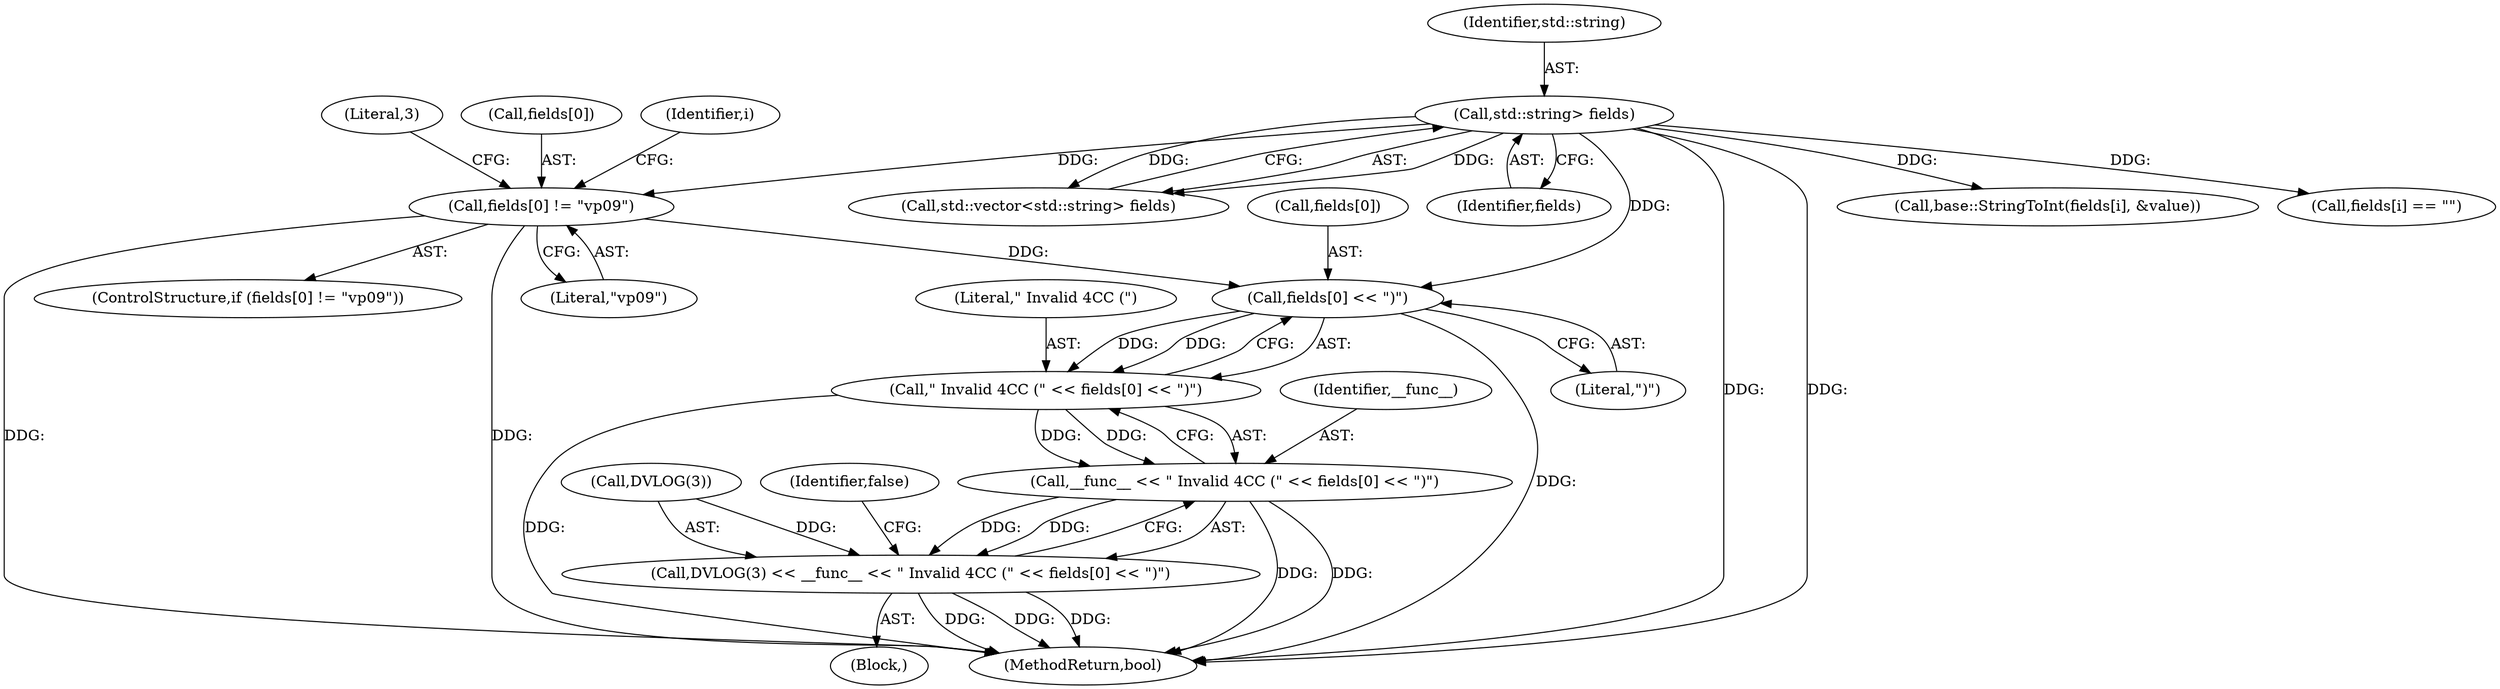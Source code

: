 digraph "0_Chrome_2fb4f2c9c461551d43fdfa28ef4c960da81a47dd_6@array" {
"1000143" [label="(Call,fields[0] != \"vp09\")"];
"1000113" [label="(Call,std::string> fields)"];
"1000156" [label="(Call,fields[0] << \")\")"];
"1000154" [label="(Call,\" Invalid 4CC (\" << fields[0] << \")\")"];
"1000152" [label="(Call,__func__ << \" Invalid 4CC (\" << fields[0] << \")\")"];
"1000149" [label="(Call,DVLOG(3) << __func__ << \" Invalid 4CC (\" << fields[0] << \")\")"];
"1000160" [label="(Literal,\")\")"];
"1000153" [label="(Identifier,__func__)"];
"1000157" [label="(Call,fields[0])"];
"1000151" [label="(Literal,3)"];
"1000147" [label="(Literal,\"vp09\")"];
"1000148" [label="(Block,)"];
"1000114" [label="(Identifier,std::string)"];
"1000113" [label="(Call,std::string> fields)"];
"1000115" [label="(Identifier,fields)"];
"1000162" [label="(Identifier,false)"];
"1000198" [label="(Call,base::StringToInt(fields[i], &value))"];
"1000176" [label="(Call,fields[i] == \"\")"];
"1000150" [label="(Call,DVLOG(3))"];
"1000156" [label="(Call,fields[0] << \")\")"];
"1000111" [label="(Call,std::vector<std::string> fields)"];
"1000149" [label="(Call,DVLOG(3) << __func__ << \" Invalid 4CC (\" << fields[0] << \")\")"];
"1000144" [label="(Call,fields[0])"];
"1000142" [label="(ControlStructure,if (fields[0] != \"vp09\"))"];
"1000154" [label="(Call,\" Invalid 4CC (\" << fields[0] << \")\")"];
"1000155" [label="(Literal,\" Invalid 4CC (\")"];
"1000152" [label="(Call,__func__ << \" Invalid 4CC (\" << fields[0] << \")\")"];
"1000523" [label="(MethodReturn,bool)"];
"1000143" [label="(Call,fields[0] != \"vp09\")"];
"1000167" [label="(Identifier,i)"];
"1000143" -> "1000142"  [label="AST: "];
"1000143" -> "1000147"  [label="CFG: "];
"1000144" -> "1000143"  [label="AST: "];
"1000147" -> "1000143"  [label="AST: "];
"1000151" -> "1000143"  [label="CFG: "];
"1000167" -> "1000143"  [label="CFG: "];
"1000143" -> "1000523"  [label="DDG: "];
"1000143" -> "1000523"  [label="DDG: "];
"1000113" -> "1000143"  [label="DDG: "];
"1000143" -> "1000156"  [label="DDG: "];
"1000113" -> "1000111"  [label="AST: "];
"1000113" -> "1000115"  [label="CFG: "];
"1000114" -> "1000113"  [label="AST: "];
"1000115" -> "1000113"  [label="AST: "];
"1000111" -> "1000113"  [label="CFG: "];
"1000113" -> "1000523"  [label="DDG: "];
"1000113" -> "1000523"  [label="DDG: "];
"1000113" -> "1000111"  [label="DDG: "];
"1000113" -> "1000111"  [label="DDG: "];
"1000113" -> "1000156"  [label="DDG: "];
"1000113" -> "1000176"  [label="DDG: "];
"1000113" -> "1000198"  [label="DDG: "];
"1000156" -> "1000154"  [label="AST: "];
"1000156" -> "1000160"  [label="CFG: "];
"1000157" -> "1000156"  [label="AST: "];
"1000160" -> "1000156"  [label="AST: "];
"1000154" -> "1000156"  [label="CFG: "];
"1000156" -> "1000523"  [label="DDG: "];
"1000156" -> "1000154"  [label="DDG: "];
"1000156" -> "1000154"  [label="DDG: "];
"1000154" -> "1000152"  [label="AST: "];
"1000155" -> "1000154"  [label="AST: "];
"1000152" -> "1000154"  [label="CFG: "];
"1000154" -> "1000523"  [label="DDG: "];
"1000154" -> "1000152"  [label="DDG: "];
"1000154" -> "1000152"  [label="DDG: "];
"1000152" -> "1000149"  [label="AST: "];
"1000153" -> "1000152"  [label="AST: "];
"1000149" -> "1000152"  [label="CFG: "];
"1000152" -> "1000523"  [label="DDG: "];
"1000152" -> "1000523"  [label="DDG: "];
"1000152" -> "1000149"  [label="DDG: "];
"1000152" -> "1000149"  [label="DDG: "];
"1000149" -> "1000148"  [label="AST: "];
"1000150" -> "1000149"  [label="AST: "];
"1000162" -> "1000149"  [label="CFG: "];
"1000149" -> "1000523"  [label="DDG: "];
"1000149" -> "1000523"  [label="DDG: "];
"1000149" -> "1000523"  [label="DDG: "];
"1000150" -> "1000149"  [label="DDG: "];
}
